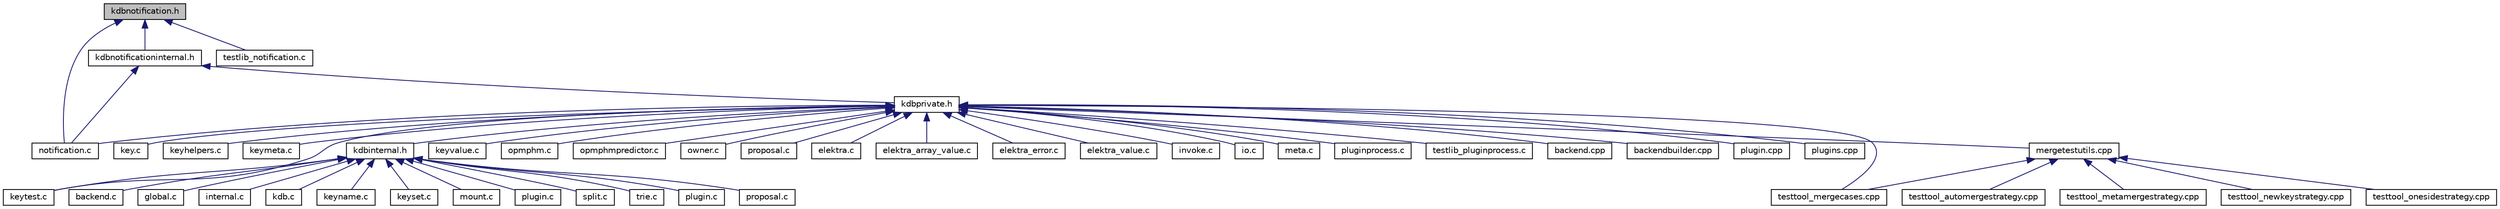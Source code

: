 digraph "kdbnotification.h"
{
 // LATEX_PDF_SIZE
  edge [fontname="Helvetica",fontsize="10",labelfontname="Helvetica",labelfontsize="10"];
  node [fontname="Helvetica",fontsize="10",shape=record];
  Node1 [label="kdbnotification.h",height=0.2,width=0.4,color="black", fillcolor="grey75", style="filled", fontcolor="black",tooltip="Elektra-Notification structures and declarations for application developers."];
  Node1 -> Node2 [dir="back",color="midnightblue",fontsize="10",style="solid",fontname="Helvetica"];
  Node2 [label="notification.c",height=0.2,width=0.4,color="black", fillcolor="white", style="filled",URL="$notification_8c.html",tooltip="Implementation of notification functions as defined in kdbnotification.h."];
  Node1 -> Node3 [dir="back",color="midnightblue",fontsize="10",style="solid",fontname="Helvetica"];
  Node3 [label="testlib_notification.c",height=0.2,width=0.4,color="black", fillcolor="white", style="filled",URL="$testlib__notification_8c.html",tooltip="Tests for notification library."];
  Node1 -> Node4 [dir="back",color="midnightblue",fontsize="10",style="solid",fontname="Helvetica"];
  Node4 [label="kdbnotificationinternal.h",height=0.2,width=0.4,color="black", fillcolor="white", style="filled",URL="$kdbnotificationinternal_8h.html",tooltip="Elektra-Notification structures and declarations for developing notification and transport plugins...."];
  Node4 -> Node2 [dir="back",color="midnightblue",fontsize="10",style="solid",fontname="Helvetica"];
  Node4 -> Node5 [dir="back",color="midnightblue",fontsize="10",style="solid",fontname="Helvetica"];
  Node5 [label="kdbprivate.h",height=0.2,width=0.4,color="black", fillcolor="white", style="filled",URL="$kdbprivate_8h.html",tooltip="Private declarations."];
  Node5 -> Node6 [dir="back",color="midnightblue",fontsize="10",style="solid",fontname="Helvetica"];
  Node6 [label="key.c",height=0.2,width=0.4,color="black", fillcolor="white", style="filled",URL="$key_8c.html",tooltip="Methods for Key manipulation."];
  Node5 -> Node7 [dir="back",color="midnightblue",fontsize="10",style="solid",fontname="Helvetica"];
  Node7 [label="keyhelpers.c",height=0.2,width=0.4,color="black", fillcolor="white", style="filled",URL="$keyhelpers_8c.html",tooltip="Helpers for key manipulation."];
  Node5 -> Node8 [dir="back",color="midnightblue",fontsize="10",style="solid",fontname="Helvetica"];
  Node8 [label="keymeta.c",height=0.2,width=0.4,color="black", fillcolor="white", style="filled",URL="$keymeta_8c.html",tooltip="Methods to do various operations on Key metadata."];
  Node5 -> Node9 [dir="back",color="midnightblue",fontsize="10",style="solid",fontname="Helvetica"];
  Node9 [label="keytest.c",height=0.2,width=0.4,color="black", fillcolor="white", style="filled",URL="$keytest_8c.html",tooltip="Methods for making tests."];
  Node5 -> Node10 [dir="back",color="midnightblue",fontsize="10",style="solid",fontname="Helvetica"];
  Node10 [label="keyvalue.c",height=0.2,width=0.4,color="black", fillcolor="white", style="filled",URL="$keyvalue_8c.html",tooltip="Methods for Key value manipulation."];
  Node5 -> Node11 [dir="back",color="midnightblue",fontsize="10",style="solid",fontname="Helvetica"];
  Node11 [label="opmphm.c",height=0.2,width=0.4,color="black", fillcolor="white", style="filled",URL="$opmphm_8c.html",tooltip="The Order Preserving Minimal Perfect Hash Map."];
  Node5 -> Node12 [dir="back",color="midnightblue",fontsize="10",style="solid",fontname="Helvetica"];
  Node12 [label="opmphmpredictor.c",height=0.2,width=0.4,color="black", fillcolor="white", style="filled",URL="$opmphmpredictor_8c.html",tooltip="The Order Preserving Minimal Perfect Hash Map Predictor."];
  Node5 -> Node13 [dir="back",color="midnightblue",fontsize="10",style="solid",fontname="Helvetica"];
  Node13 [label="owner.c",height=0.2,width=0.4,color="black", fillcolor="white", style="filled",URL="$owner_8c.html",tooltip="Obsolete owner methods."];
  Node5 -> Node14 [dir="back",color="midnightblue",fontsize="10",style="solid",fontname="Helvetica"];
  Node14 [label="proposal.c",height=0.2,width=0.4,color="black", fillcolor="white", style="filled",URL="$elektra_2proposal_8c.html",tooltip="Implementation of proposed API enhancements."];
  Node5 -> Node15 [dir="back",color="midnightblue",fontsize="10",style="solid",fontname="Helvetica"];
  Node15 [label="elektra.c",height=0.2,width=0.4,color="black", fillcolor="white", style="filled",URL="$elektra_8c.html",tooltip="Elektra High Level API."];
  Node5 -> Node16 [dir="back",color="midnightblue",fontsize="10",style="solid",fontname="Helvetica"];
  Node16 [label="elektra_array_value.c",height=0.2,width=0.4,color="black", fillcolor="white", style="filled",URL="$elektra__array__value_8c.html",tooltip="Elektra High Level API."];
  Node5 -> Node17 [dir="back",color="midnightblue",fontsize="10",style="solid",fontname="Helvetica"];
  Node17 [label="elektra_error.c",height=0.2,width=0.4,color="black", fillcolor="white", style="filled",URL="$elektra__error_8c.html",tooltip="Elektra error codes."];
  Node5 -> Node18 [dir="back",color="midnightblue",fontsize="10",style="solid",fontname="Helvetica"];
  Node18 [label="elektra_value.c",height=0.2,width=0.4,color="black", fillcolor="white", style="filled",URL="$elektra__value_8c.html",tooltip="Elektra High Level API."];
  Node5 -> Node19 [dir="back",color="midnightblue",fontsize="10",style="solid",fontname="Helvetica"];
  Node19 [label="invoke.c",height=0.2,width=0.4,color="black", fillcolor="white", style="filled",URL="$invoke_8c.html",tooltip="Library for invoking exported plugin functions."];
  Node5 -> Node20 [dir="back",color="midnightblue",fontsize="10",style="solid",fontname="Helvetica"];
  Node20 [label="io.c",height=0.2,width=0.4,color="black", fillcolor="white", style="filled",URL="$io_8c.html",tooltip="Implementation of I/O functions as defined in kdbio.h."];
  Node5 -> Node21 [dir="back",color="midnightblue",fontsize="10",style="solid",fontname="Helvetica"];
  Node21 [label="meta.c",height=0.2,width=0.4,color="black", fillcolor="white", style="filled",URL="$meta_8c.html",tooltip="Methods for metadata manipulation."];
  Node5 -> Node2 [dir="back",color="midnightblue",fontsize="10",style="solid",fontname="Helvetica"];
  Node5 -> Node22 [dir="back",color="midnightblue",fontsize="10",style="solid",fontname="Helvetica"];
  Node22 [label="pluginprocess.c",height=0.2,width=0.4,color="black", fillcolor="white", style="filled",URL="$pluginprocess_8c.html",tooltip="Source for the pluginprocess library."];
  Node5 -> Node23 [dir="back",color="midnightblue",fontsize="10",style="solid",fontname="Helvetica"];
  Node23 [label="testlib_pluginprocess.c",height=0.2,width=0.4,color="black", fillcolor="white", style="filled",URL="$testlib__pluginprocess_8c.html",tooltip="Tests for pluginprocess library."];
  Node5 -> Node24 [dir="back",color="midnightblue",fontsize="10",style="solid",fontname="Helvetica"];
  Node24 [label="backend.cpp",height=0.2,width=0.4,color="black", fillcolor="white", style="filled",URL="$src_2backend_8cpp.html",tooltip="Implementation of backend."];
  Node5 -> Node25 [dir="back",color="midnightblue",fontsize="10",style="solid",fontname="Helvetica"];
  Node25 [label="backendbuilder.cpp",height=0.2,width=0.4,color="black", fillcolor="white", style="filled",URL="$backendbuilder_8cpp.html",tooltip="Implementation of backend builder."];
  Node5 -> Node26 [dir="back",color="midnightblue",fontsize="10",style="solid",fontname="Helvetica"];
  Node26 [label="plugin.cpp",height=0.2,width=0.4,color="black", fillcolor="white", style="filled",URL="$plugin_8cpp.html",tooltip="Implementation of plugin."];
  Node5 -> Node27 [dir="back",color="midnightblue",fontsize="10",style="solid",fontname="Helvetica"];
  Node27 [label="plugins.cpp",height=0.2,width=0.4,color="black", fillcolor="white", style="filled",URL="$plugins_8cpp.html",tooltip="Implementation of set/get/error plugins."];
  Node5 -> Node28 [dir="back",color="midnightblue",fontsize="10",style="solid",fontname="Helvetica"];
  Node28 [label="mergetestutils.cpp",height=0.2,width=0.4,color="black", fillcolor="white", style="filled",URL="$mergetestutils_8cpp.html",tooltip="Implements a helper class for merge related tests."];
  Node28 -> Node29 [dir="back",color="midnightblue",fontsize="10",style="solid",fontname="Helvetica"];
  Node29 [label="testtool_automergestrategy.cpp",height=0.2,width=0.4,color="black", fillcolor="white", style="filled",URL="$testtool__automergestrategy_8cpp.html",tooltip="Tests for the AutoMergeStrategy."];
  Node28 -> Node30 [dir="back",color="midnightblue",fontsize="10",style="solid",fontname="Helvetica"];
  Node30 [label="testtool_mergecases.cpp",height=0.2,width=0.4,color="black", fillcolor="white", style="filled",URL="$testtool__mergecases_8cpp.html",tooltip="Tests for the ThreeWayMerge."];
  Node28 -> Node31 [dir="back",color="midnightblue",fontsize="10",style="solid",fontname="Helvetica"];
  Node31 [label="testtool_metamergestrategy.cpp",height=0.2,width=0.4,color="black", fillcolor="white", style="filled",URL="$testtool__metamergestrategy_8cpp.html",tooltip="Tests for the MetaMergeStrategy."];
  Node28 -> Node32 [dir="back",color="midnightblue",fontsize="10",style="solid",fontname="Helvetica"];
  Node32 [label="testtool_newkeystrategy.cpp",height=0.2,width=0.4,color="black", fillcolor="white", style="filled",URL="$testtool__newkeystrategy_8cpp.html",tooltip="Tests for the NewKeyStrategy."];
  Node28 -> Node33 [dir="back",color="midnightblue",fontsize="10",style="solid",fontname="Helvetica"];
  Node33 [label="testtool_onesidestrategy.cpp",height=0.2,width=0.4,color="black", fillcolor="white", style="filled",URL="$testtool__onesidestrategy_8cpp.html",tooltip="Tests for the OneSideStrategy."];
  Node5 -> Node30 [dir="back",color="midnightblue",fontsize="10",style="solid",fontname="Helvetica"];
  Node5 -> Node34 [dir="back",color="midnightblue",fontsize="10",style="solid",fontname="Helvetica"];
  Node34 [label="kdbinternal.h",height=0.2,width=0.4,color="black", fillcolor="white", style="filled",URL="$kdbinternal_8h.html",tooltip="Includes most internal header files."];
  Node34 -> Node35 [dir="back",color="midnightblue",fontsize="10",style="solid",fontname="Helvetica"];
  Node35 [label="backend.c",height=0.2,width=0.4,color="black", fillcolor="white", style="filled",URL="$backend_8c.html",tooltip="Everything related to a backend."];
  Node34 -> Node36 [dir="back",color="midnightblue",fontsize="10",style="solid",fontname="Helvetica"];
  Node36 [label="global.c",height=0.2,width=0.4,color="black", fillcolor="white", style="filled",URL="$global_8c.html",tooltip="Helpers for global plugins."];
  Node34 -> Node37 [dir="back",color="midnightblue",fontsize="10",style="solid",fontname="Helvetica"];
  Node37 [label="internal.c",height=0.2,width=0.4,color="black", fillcolor="white", style="filled",URL="$internal_8c.html",tooltip="Internal methods for Elektra."];
  Node34 -> Node38 [dir="back",color="midnightblue",fontsize="10",style="solid",fontname="Helvetica"];
  Node38 [label="kdb.c",height=0.2,width=0.4,color="black", fillcolor="white", style="filled",URL="$kdb_8c.html",tooltip="Low level functions for access the Key Database."];
  Node34 -> Node39 [dir="back",color="midnightblue",fontsize="10",style="solid",fontname="Helvetica"];
  Node39 [label="keyname.c",height=0.2,width=0.4,color="black", fillcolor="white", style="filled",URL="$elektra_2keyname_8c.html",tooltip="Methods for Key name manipulation."];
  Node34 -> Node40 [dir="back",color="midnightblue",fontsize="10",style="solid",fontname="Helvetica"];
  Node40 [label="keyset.c",height=0.2,width=0.4,color="black", fillcolor="white", style="filled",URL="$keyset_8c.html",tooltip="Methods for key sets."];
  Node34 -> Node9 [dir="back",color="midnightblue",fontsize="10",style="solid",fontname="Helvetica"];
  Node34 -> Node41 [dir="back",color="midnightblue",fontsize="10",style="solid",fontname="Helvetica"];
  Node41 [label="mount.c",height=0.2,width=0.4,color="black", fillcolor="white", style="filled",URL="$mount_8c.html",tooltip="Internals of mount functionality."];
  Node34 -> Node42 [dir="back",color="midnightblue",fontsize="10",style="solid",fontname="Helvetica"];
  Node42 [label="plugin.c",height=0.2,width=0.4,color="black", fillcolor="white", style="filled",URL="$elektra_2plugin_8c.html",tooltip="Interna of plugin functionality."];
  Node34 -> Node43 [dir="back",color="midnightblue",fontsize="10",style="solid",fontname="Helvetica"];
  Node43 [label="split.c",height=0.2,width=0.4,color="black", fillcolor="white", style="filled",URL="$split_8c.html",tooltip="Interna of splitting functionality."];
  Node34 -> Node44 [dir="back",color="midnightblue",fontsize="10",style="solid",fontname="Helvetica"];
  Node44 [label="trie.c",height=0.2,width=0.4,color="black", fillcolor="white", style="filled",URL="$trie_8c.html",tooltip="Interna of trie functionality."];
  Node34 -> Node45 [dir="back",color="midnightblue",fontsize="10",style="solid",fontname="Helvetica"];
  Node45 [label="plugin.c",height=0.2,width=0.4,color="black", fillcolor="white", style="filled",URL="$plugin_2plugin_8c.html",tooltip="Access plugin handle."];
  Node34 -> Node46 [dir="back",color="midnightblue",fontsize="10",style="solid",fontname="Helvetica"];
  Node46 [label="proposal.c",height=0.2,width=0.4,color="black", fillcolor="white", style="filled",URL="$proposal_2proposal_8c.html",tooltip="Implementation of proposed API enhancements."];
}

